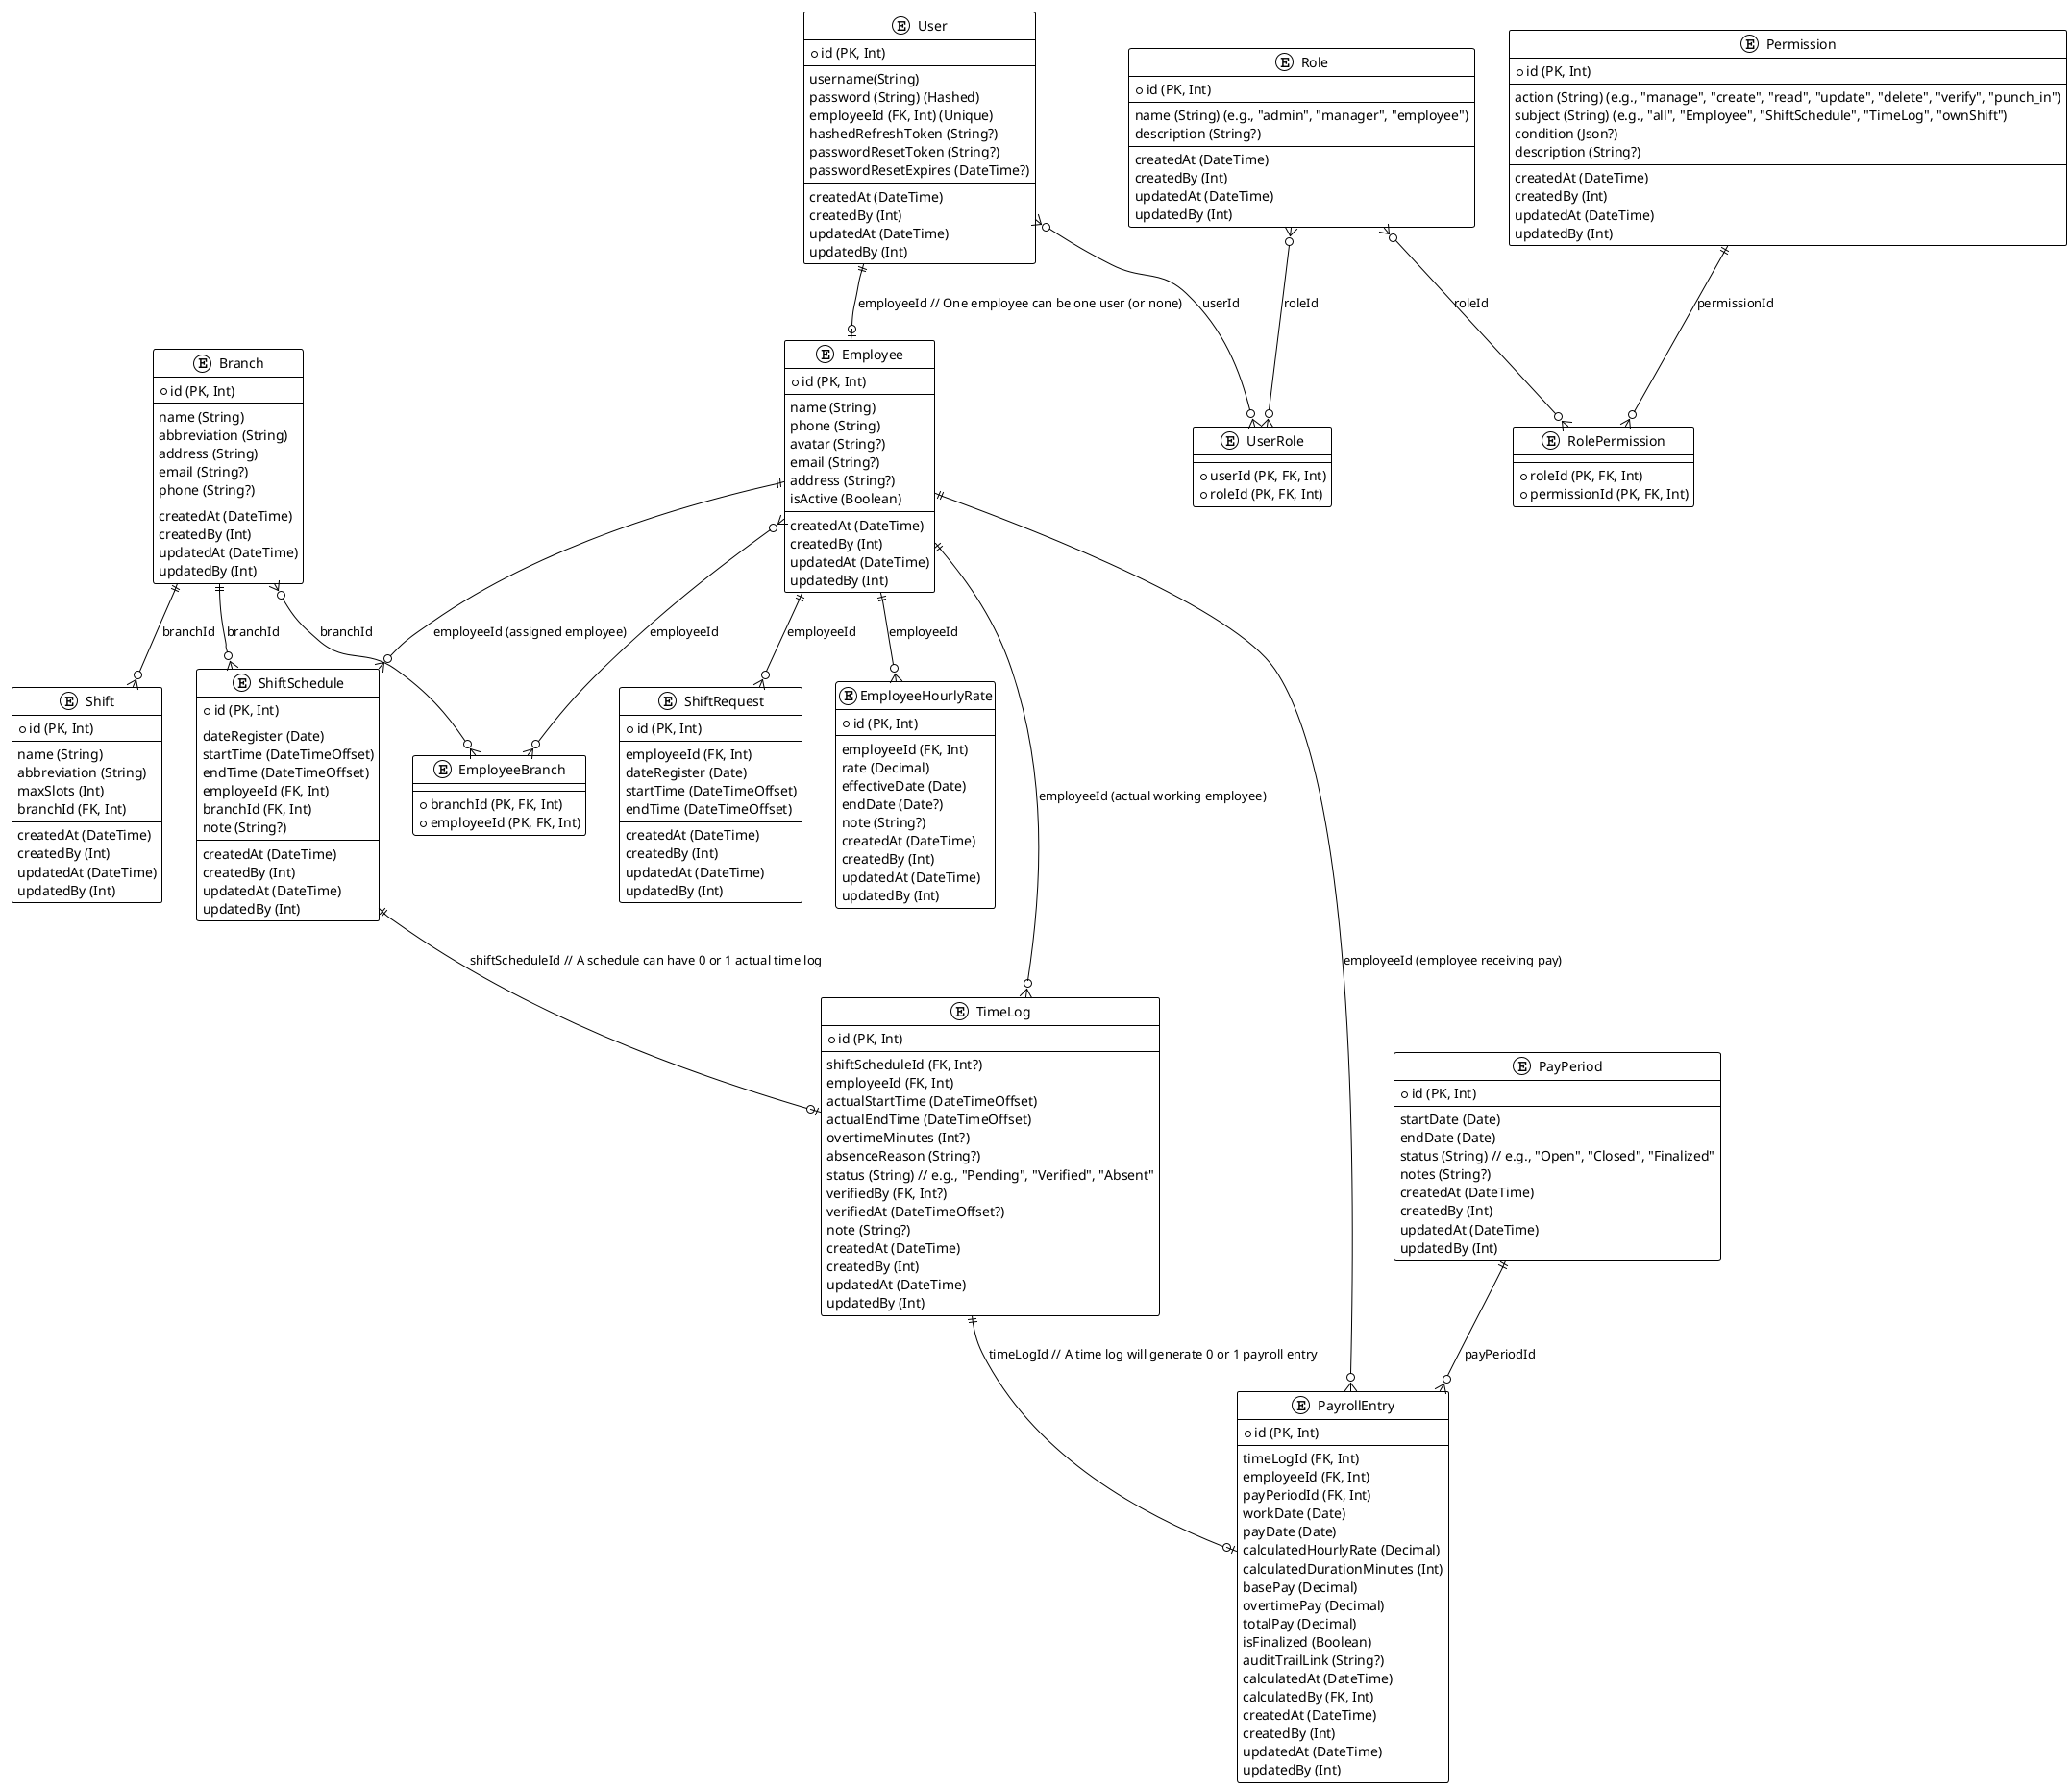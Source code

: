 @startuml erd_v0.1
!theme plain

entity "Employee" {
  + id (PK, Int)
  --
  name (String)
  phone (String)
  avatar (String?)
  email (String?)
  address (String?)
  isActive (Boolean)
  --
  createdAt (DateTime)
  createdBy (Int)
  updatedAt (DateTime)
  updatedBy (Int)
}

entity "User" {
  + id (PK, Int)
  --
  username(String)
  password (String) (Hashed)
  employeeId (FK, Int) (Unique)
  hashedRefreshToken (String?)
  passwordResetToken (String?)
  passwordResetExpires (DateTime?)
  --
  createdAt (DateTime)
  createdBy (Int)
  updatedAt (DateTime)
  updatedBy (Int)
}

entity "Role" {
  + id (PK, Int)
  --
  name (String) (e.g., "admin", "manager", "employee")
  description (String?)
  --
  createdAt (DateTime)
  createdBy (Int)
  updatedAt (DateTime)
  updatedBy (Int)
}

entity "Permission" {
  + id (PK, Int)
  --
  action (String) (e.g., "manage", "create", "read", "update", "delete", "verify", "punch_in")
  subject (String) (e.g., "all", "Employee", "ShiftSchedule", "TimeLog", "ownShift")
  condition (Json?)
  description (String?)
  --
  createdAt (DateTime)
  createdBy (Int)
  updatedAt (DateTime)
  updatedBy (Int)
}

entity "UserRole" {
  + userId (PK, FK, Int)
  + roleId (PK, FK, Int)
}

entity "RolePermission" {
  + roleId (PK, FK, Int)
  + permissionId (PK, FK, Int)
}


entity "EmployeeBranch" {
  + branchId (PK, FK, Int)
  + employeeId (PK, FK, Int)
}

entity "Branch" {
  + id (PK, Int)
  --
  name (String)
  abbreviation (String)
  address (String)
  email (String?)
  phone (String?)
  --
  createdAt (DateTime)
  createdBy (Int)
  updatedAt (DateTime)
  updatedBy (Int)
}

entity "Shift" {
  + id (PK, Int)
  --
  name (String)
  abbreviation (String)
  maxSlots (Int)
  branchId (FK, Int)
  --
  createdAt (DateTime)
  createdBy (Int)
  updatedAt (DateTime)
  updatedBy (Int)
}

entity "ShiftRequest" {
  + id (PK, Int)
  --
  employeeId (FK, Int)
  dateRegister (Date)
  startTime (DateTimeOffset)
  endTime (DateTimeOffset)
  --
  createdAt (DateTime)
  createdBy (Int)
  updatedAt (DateTime)
  updatedBy (Int)
}

entity "ShiftSchedule" {
  + id (PK, Int)
  --
  dateRegister (Date)
  startTime (DateTimeOffset)
  endTime (DateTimeOffset)
  employeeId (FK, Int)
  branchId (FK, Int)
  note (String?)
  --
  createdAt (DateTime)
  createdBy (Int)
  updatedAt (DateTime)
  updatedBy (Int)
}

entity "TimeLog" {
  + id (PK, Int)
  --
  shiftScheduleId (FK, Int?)
  employeeId (FK, Int)
  actualStartTime (DateTimeOffset)
  actualEndTime (DateTimeOffset)
  overtimeMinutes (Int?)
  absenceReason (String?)
  status (String) // e.g., "Pending", "Verified", "Absent"
  verifiedBy (FK, Int?)
  verifiedAt (DateTimeOffset?)
  note (String?)
  createdAt (DateTime)
  createdBy (Int)
  updatedAt (DateTime)
  updatedBy (Int)
}

entity "EmployeeHourlyRate" {
  + id (PK, Int)
  --
  employeeId (FK, Int)
  rate (Decimal)
  effectiveDate (Date)
  endDate (Date?)
  note (String?)
  createdAt (DateTime)
  createdBy (Int)
  updatedAt (DateTime)
  updatedBy (Int)
}

entity "PayPeriod" {
  + id (PK, Int)
  --
  startDate (Date)
  endDate (Date)
  status (String) // e.g., "Open", "Closed", "Finalized"
  notes (String?)
  createdAt (DateTime)
  createdBy (Int)
  updatedAt (DateTime)
  updatedBy (Int)
}

entity "PayrollEntry" {
  + id (PK, Int)
  --
  timeLogId (FK, Int)
  employeeId (FK, Int)
  payPeriodId (FK, Int)
  workDate (Date)
  payDate (Date)
  calculatedHourlyRate (Decimal)
  calculatedDurationMinutes (Int)
  basePay (Decimal)
  overtimePay (Decimal)
  totalPay (Decimal)
  isFinalized (Boolean)
  auditTrailLink (String?)
  calculatedAt (DateTime)
  calculatedBy (FK, Int)
  createdAt (DateTime)
  createdBy (Int)
  updatedAt (DateTime)
  updatedBy (Int)
}

' Relationships
User }o--o{ UserRole : userId
Role }o--o{ UserRole : roleId
Role }o--o{ RolePermission : roleId
Permission ||--o{ RolePermission : permissionId
Employee ||--o{ ShiftRequest : employeeId
Employee ||--o{ ShiftSchedule : employeeId (assigned employee)
Employee }o--o{ EmployeeBranch : employeeId
Employee ||--o{ EmployeeHourlyRate : employeeId
Employee ||--o{ TimeLog : employeeId (actual working employee)
Employee ||--o{ PayrollEntry : employeeId (employee receiving pay)
User ||--o| Employee : employeeId // One employee can be one user (or none)
Branch ||--o{ Shift: branchId
Branch ||--o{ ShiftSchedule : branchId
Branch }o--o{ EmployeeBranch : branchId
ShiftSchedule ||--o| TimeLog : shiftScheduleId // A schedule can have 0 or 1 actual time log
PayPeriod ||--o{ PayrollEntry : payPeriodId
TimeLog ||--o| PayrollEntry : timeLogId // A time log will generate 0 or 1 payroll entry
@enduml